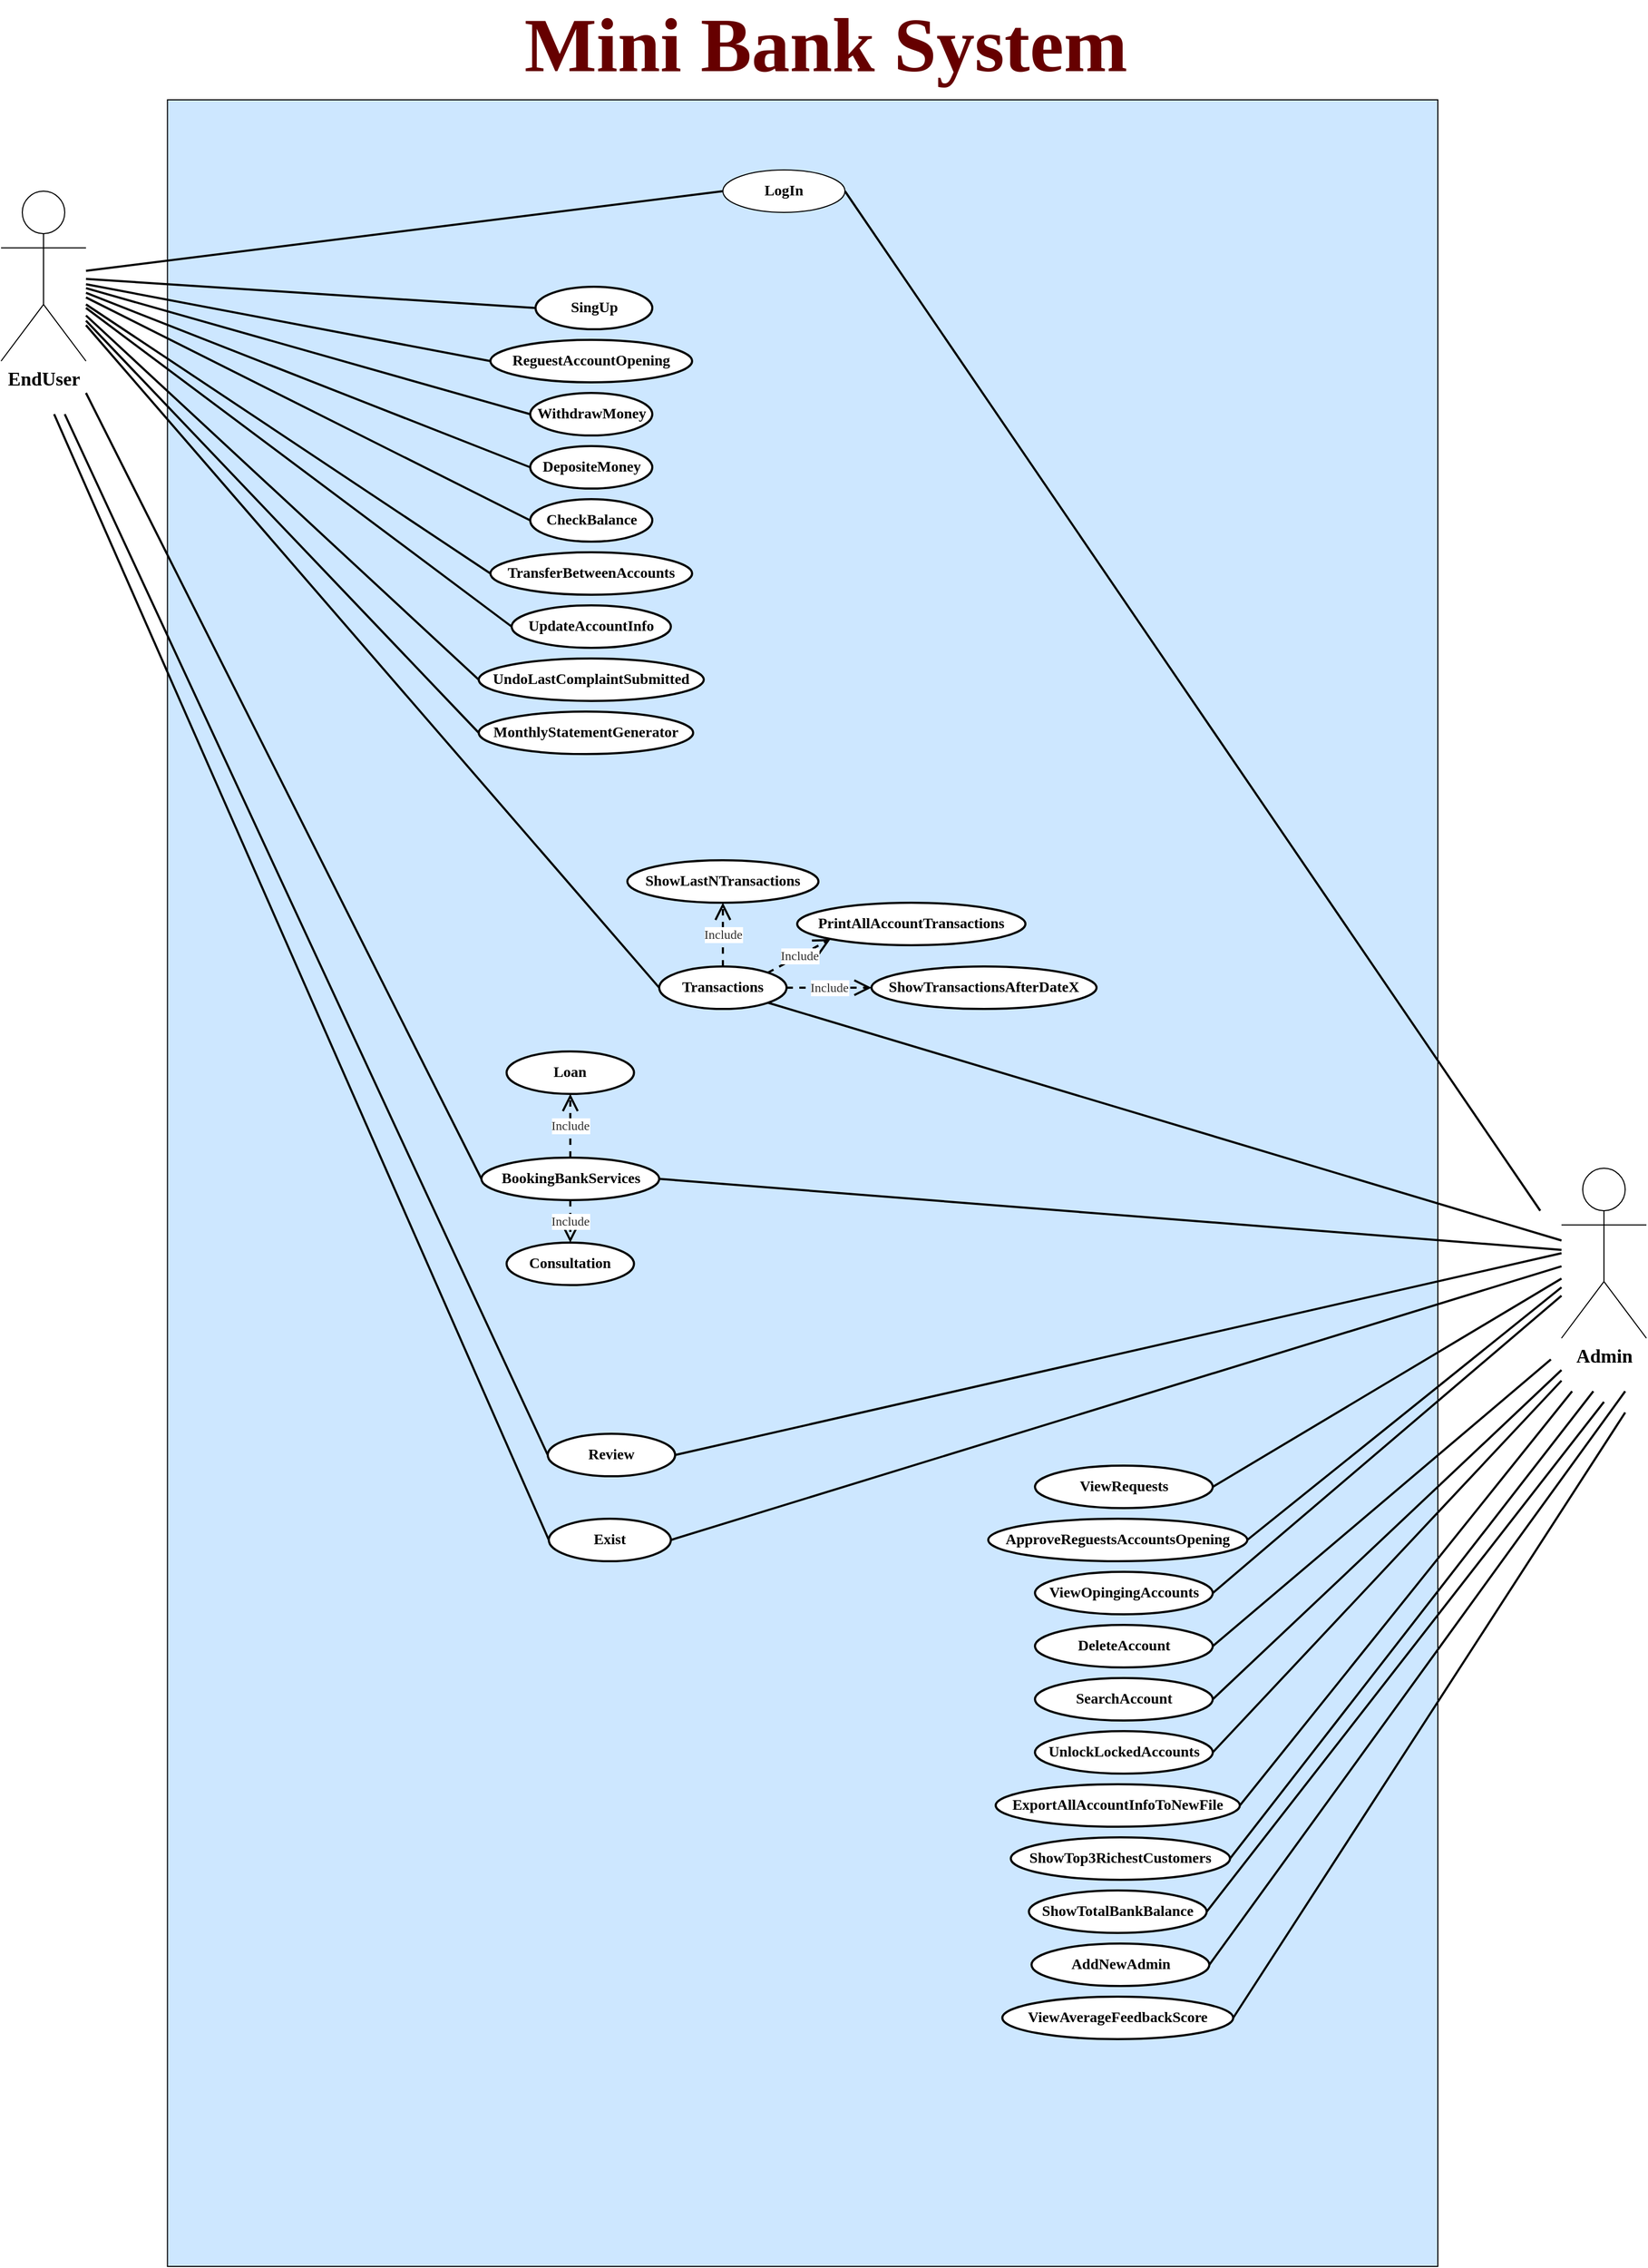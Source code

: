 <mxfile version="27.2.0">
  <diagram name="Page-1" id="dzfVKB1yosHmG_hDHR0C">
    <mxGraphModel dx="4074" dy="2317" grid="0" gridSize="11" guides="1" tooltips="1" connect="1" arrows="1" fold="1" page="1" pageScale="1" pageWidth="850" pageHeight="1100" math="0" shadow="0">
      <root>
        <mxCell id="0" />
        <mxCell id="1" parent="0" />
        <mxCell id="RfrmE-4vsHcAyxVlg1d9-1" value="&lt;font style=&quot;color: rgb(102, 0, 0); font-size: 72px;&quot; face=&quot;Times New Roman&quot;&gt;&lt;b style=&quot;&quot;&gt;Mini Bank System&lt;/b&gt;&lt;/font&gt;" style="text;html=1;align=center;verticalAlign=middle;whiteSpace=wrap;rounded=0;" vertex="1" parent="1">
          <mxGeometry x="510" y="38" width="694" height="50" as="geometry" />
        </mxCell>
        <mxCell id="RfrmE-4vsHcAyxVlg1d9-3" value="" style="rounded=0;whiteSpace=wrap;html=1;movable=1;resizable=1;rotatable=1;deletable=1;editable=1;locked=0;connectable=1;fillColor=#CDE7FF;" vertex="1" parent="1">
          <mxGeometry x="236.75" y="114" width="1196.75" height="2040" as="geometry" />
        </mxCell>
        <mxCell id="RfrmE-4vsHcAyxVlg1d9-4" value="&lt;b&gt;&lt;font style=&quot;font-size: 18px;&quot; face=&quot;Times New Roman&quot;&gt;EndUser&lt;/font&gt;&lt;/b&gt;&lt;div&gt;&lt;br&gt;&lt;/div&gt;" style="shape=umlActor;verticalLabelPosition=bottom;verticalAlign=top;html=1;outlineConnect=0;" vertex="1" parent="1">
          <mxGeometry x="80" y="200" width="80" height="160" as="geometry" />
        </mxCell>
        <mxCell id="RfrmE-4vsHcAyxVlg1d9-11" value="&lt;font style=&quot;font-size: 14px;&quot; face=&quot;Times New Roman&quot;&gt;&lt;b&gt;SingUp&lt;/b&gt;&lt;/font&gt;" style="ellipse;whiteSpace=wrap;html=1;strokeWidth=2;" vertex="1" parent="1">
          <mxGeometry x="583.5" y="290" width="110" height="40" as="geometry" />
        </mxCell>
        <mxCell id="RfrmE-4vsHcAyxVlg1d9-12" value="&lt;font style=&quot;font-size: 14px;&quot; face=&quot;Times New Roman&quot;&gt;&lt;b&gt;LogIn&lt;/b&gt;&lt;/font&gt;" style="ellipse;whiteSpace=wrap;html=1;" vertex="1" parent="1">
          <mxGeometry x="760" y="180" width="115" height="40" as="geometry" />
        </mxCell>
        <mxCell id="RfrmE-4vsHcAyxVlg1d9-13" value="&lt;font style=&quot;font-size: 14px;&quot; face=&quot;Times New Roman&quot;&gt;&lt;b&gt;Exist&lt;/b&gt;&lt;/font&gt;" style="ellipse;whiteSpace=wrap;html=1;strokeWidth=2;" vertex="1" parent="1">
          <mxGeometry x="596" y="1450" width="115" height="40" as="geometry" />
        </mxCell>
        <mxCell id="RfrmE-4vsHcAyxVlg1d9-14" value="&lt;font face=&quot;Times New Roman&quot;&gt;&lt;span style=&quot;font-size: 14px;&quot;&gt;&lt;b&gt;ShowLastNTransactions&lt;/b&gt;&lt;/span&gt;&lt;/font&gt;" style="ellipse;whiteSpace=wrap;html=1;strokeWidth=2;" vertex="1" parent="1">
          <mxGeometry x="670" y="830" width="180" height="40" as="geometry" />
        </mxCell>
        <mxCell id="RfrmE-4vsHcAyxVlg1d9-15" value="&lt;font face=&quot;Times New Roman&quot;&gt;&lt;span style=&quot;font-size: 14px;&quot;&gt;&lt;b&gt;TransferBetweenAccounts&lt;/b&gt;&lt;/span&gt;&lt;/font&gt;" style="ellipse;whiteSpace=wrap;html=1;strokeWidth=2;" vertex="1" parent="1">
          <mxGeometry x="541" y="540" width="190" height="40" as="geometry" />
        </mxCell>
        <mxCell id="RfrmE-4vsHcAyxVlg1d9-16" value="&lt;font face=&quot;Times New Roman&quot;&gt;&lt;span style=&quot;font-size: 14px;&quot;&gt;&lt;b&gt;WithdrawMoney&lt;/b&gt;&lt;/span&gt;&lt;/font&gt;" style="ellipse;whiteSpace=wrap;html=1;strokeWidth=2;" vertex="1" parent="1">
          <mxGeometry x="578.5" y="390" width="115" height="40" as="geometry" />
        </mxCell>
        <mxCell id="RfrmE-4vsHcAyxVlg1d9-17" value="&lt;font face=&quot;Times New Roman&quot;&gt;&lt;span style=&quot;font-size: 14px;&quot;&gt;&lt;b&gt;CheckBalance&lt;/b&gt;&lt;/span&gt;&lt;/font&gt;" style="ellipse;whiteSpace=wrap;html=1;strokeWidth=2;" vertex="1" parent="1">
          <mxGeometry x="578.5" y="490" width="115" height="40" as="geometry" />
        </mxCell>
        <mxCell id="RfrmE-4vsHcAyxVlg1d9-18" value="&lt;font face=&quot;Times New Roman&quot;&gt;&lt;span style=&quot;font-size: 14px;&quot;&gt;&lt;b&gt;ReguestAccountOpening&lt;/b&gt;&lt;/span&gt;&lt;/font&gt;" style="ellipse;whiteSpace=wrap;html=1;strokeWidth=2;" vertex="1" parent="1">
          <mxGeometry x="541" y="340" width="190" height="40" as="geometry" />
        </mxCell>
        <mxCell id="RfrmE-4vsHcAyxVlg1d9-20" value="&lt;font face=&quot;Times New Roman&quot;&gt;&lt;span style=&quot;font-size: 14px;&quot;&gt;&lt;b&gt;UpdateAccountInfo&lt;/b&gt;&lt;/span&gt;&lt;/font&gt;" style="ellipse;whiteSpace=wrap;html=1;strokeWidth=2;" vertex="1" parent="1">
          <mxGeometry x="561" y="590" width="150" height="40" as="geometry" />
        </mxCell>
        <mxCell id="RfrmE-4vsHcAyxVlg1d9-21" value="&lt;font face=&quot;Times New Roman&quot;&gt;&lt;span style=&quot;font-size: 14px;&quot;&gt;&lt;b&gt;BookingBankServices&lt;/b&gt;&lt;/span&gt;&lt;/font&gt;" style="ellipse;whiteSpace=wrap;html=1;strokeWidth=2;" vertex="1" parent="1">
          <mxGeometry x="532.5" y="1110" width="167.5" height="40" as="geometry" />
        </mxCell>
        <mxCell id="RfrmE-4vsHcAyxVlg1d9-22" value="&lt;font face=&quot;Times New Roman&quot;&gt;&lt;span style=&quot;font-size: 14px;&quot;&gt;&lt;b&gt;MonthlyStatementGenerator&lt;/b&gt;&lt;/span&gt;&lt;/font&gt;" style="ellipse;whiteSpace=wrap;html=1;strokeWidth=2;" vertex="1" parent="1">
          <mxGeometry x="530" y="690" width="202" height="40" as="geometry" />
        </mxCell>
        <mxCell id="RfrmE-4vsHcAyxVlg1d9-23" value="&lt;font face=&quot;Times New Roman&quot;&gt;&lt;span style=&quot;font-size: 14px;&quot;&gt;&lt;b&gt;ShowTransactionsAfterDateX&lt;/b&gt;&lt;/span&gt;&lt;/font&gt;" style="ellipse;whiteSpace=wrap;html=1;strokeWidth=2;" vertex="1" parent="1">
          <mxGeometry x="900" y="930" width="212" height="40" as="geometry" />
        </mxCell>
        <mxCell id="RfrmE-4vsHcAyxVlg1d9-24" value="&lt;font face=&quot;Times New Roman&quot;&gt;&lt;span style=&quot;font-size: 14px;&quot;&gt;&lt;b&gt;PrintAllAccountTransactions&lt;/b&gt;&lt;/span&gt;&lt;/font&gt;" style="ellipse;whiteSpace=wrap;html=1;strokeWidth=2;" vertex="1" parent="1">
          <mxGeometry x="830" y="870" width="215" height="40" as="geometry" />
        </mxCell>
        <mxCell id="RfrmE-4vsHcAyxVlg1d9-25" value="&lt;font face=&quot;Times New Roman&quot;&gt;&lt;span style=&quot;font-size: 14px;&quot;&gt;&lt;b&gt;UndoLastComplaintSubmitted&lt;/b&gt;&lt;/span&gt;&lt;/font&gt;" style="ellipse;whiteSpace=wrap;html=1;strokeWidth=2;" vertex="1" parent="1">
          <mxGeometry x="530" y="640" width="212" height="40" as="geometry" />
        </mxCell>
        <mxCell id="RfrmE-4vsHcAyxVlg1d9-26" value="&lt;font face=&quot;Times New Roman&quot;&gt;&lt;span style=&quot;font-size: 14px;&quot;&gt;&lt;b&gt;DepositeMoney&lt;/b&gt;&lt;/span&gt;&lt;/font&gt;" style="ellipse;whiteSpace=wrap;html=1;strokeWidth=2;" vertex="1" parent="1">
          <mxGeometry x="578.5" y="440" width="115" height="40" as="geometry" />
        </mxCell>
        <mxCell id="RfrmE-4vsHcAyxVlg1d9-31" value="&lt;font face=&quot;Times New Roman&quot;&gt;&lt;span style=&quot;font-size: 14px;&quot;&gt;&lt;b&gt;ShowTop3RichestCustomers&lt;/b&gt;&lt;/span&gt;&lt;/font&gt;" style="ellipse;whiteSpace=wrap;html=1;strokeWidth=2;" vertex="1" parent="1">
          <mxGeometry x="1031.25" y="1750" width="206.5" height="40" as="geometry" />
        </mxCell>
        <mxCell id="RfrmE-4vsHcAyxVlg1d9-32" value="&lt;font face=&quot;Times New Roman&quot;&gt;&lt;span style=&quot;font-size: 14px;&quot;&gt;&lt;b&gt;DeleteAccount&lt;/b&gt;&lt;/span&gt;&lt;/font&gt;" style="ellipse;whiteSpace=wrap;html=1;strokeWidth=2;" vertex="1" parent="1">
          <mxGeometry x="1054" y="1550" width="167.5" height="40" as="geometry" />
        </mxCell>
        <mxCell id="RfrmE-4vsHcAyxVlg1d9-33" value="&lt;font face=&quot;Times New Roman&quot;&gt;&lt;span style=&quot;font-size: 14px;&quot;&gt;&lt;b&gt;ViewOpingingAccounts&lt;/b&gt;&lt;/span&gt;&lt;/font&gt;" style="ellipse;whiteSpace=wrap;html=1;strokeWidth=2;" vertex="1" parent="1">
          <mxGeometry x="1054" y="1500" width="167.5" height="40" as="geometry" />
        </mxCell>
        <mxCell id="RfrmE-4vsHcAyxVlg1d9-35" value="&lt;font face=&quot;Times New Roman&quot;&gt;&lt;span style=&quot;font-size: 14px;&quot;&gt;&lt;b&gt;ViewAverageFeedbackScore&lt;/b&gt;&lt;/span&gt;&lt;/font&gt;" style="ellipse;whiteSpace=wrap;html=1;strokeWidth=2;" vertex="1" parent="1">
          <mxGeometry x="1023.25" y="1900" width="217.5" height="40" as="geometry" />
        </mxCell>
        <mxCell id="RfrmE-4vsHcAyxVlg1d9-36" value="&lt;font face=&quot;Times New Roman&quot;&gt;&lt;span style=&quot;font-size: 14px;&quot;&gt;&lt;b&gt;UnlockLockedAccounts&lt;/b&gt;&lt;/span&gt;&lt;/font&gt;" style="ellipse;whiteSpace=wrap;html=1;strokeWidth=2;" vertex="1" parent="1">
          <mxGeometry x="1054" y="1650" width="167.5" height="40" as="geometry" />
        </mxCell>
        <mxCell id="RfrmE-4vsHcAyxVlg1d9-37" value="&lt;font face=&quot;Times New Roman&quot;&gt;&lt;span style=&quot;font-size: 14px;&quot;&gt;&lt;b&gt;ShowTotalBankBalance&lt;/b&gt;&lt;/span&gt;&lt;/font&gt;" style="ellipse;whiteSpace=wrap;html=1;strokeWidth=2;" vertex="1" parent="1">
          <mxGeometry x="1048.25" y="1800" width="167.5" height="40" as="geometry" />
        </mxCell>
        <mxCell id="RfrmE-4vsHcAyxVlg1d9-38" value="&lt;font face=&quot;Times New Roman&quot;&gt;&lt;span style=&quot;font-size: 14px;&quot;&gt;&lt;b&gt;AddNewAdmin&lt;/b&gt;&lt;/span&gt;&lt;/font&gt;" style="ellipse;whiteSpace=wrap;html=1;strokeWidth=2;" vertex="1" parent="1">
          <mxGeometry x="1050.75" y="1850" width="167.5" height="40" as="geometry" />
        </mxCell>
        <mxCell id="RfrmE-4vsHcAyxVlg1d9-39" value="&lt;font face=&quot;Times New Roman&quot;&gt;&lt;span style=&quot;font-size: 14px;&quot;&gt;&lt;b&gt;ApproveReguestsAccountsOpening&lt;/b&gt;&lt;/span&gt;&lt;/font&gt;" style="ellipse;whiteSpace=wrap;html=1;strokeWidth=2;" vertex="1" parent="1">
          <mxGeometry x="1010" y="1450" width="244" height="40" as="geometry" />
        </mxCell>
        <mxCell id="RfrmE-4vsHcAyxVlg1d9-42" value="&lt;font face=&quot;Times New Roman&quot;&gt;&lt;span style=&quot;font-size: 14px;&quot;&gt;&lt;b&gt;ExportAllAccountInfoToNewFile&lt;/b&gt;&lt;/span&gt;&lt;/font&gt;" style="ellipse;whiteSpace=wrap;html=1;strokeWidth=2;" vertex="1" parent="1">
          <mxGeometry x="1017" y="1700" width="230" height="40" as="geometry" />
        </mxCell>
        <mxCell id="RfrmE-4vsHcAyxVlg1d9-43" value="&lt;font face=&quot;Times New Roman&quot;&gt;&lt;span style=&quot;font-size: 14px;&quot;&gt;&lt;b&gt;SearchAccount&lt;/b&gt;&lt;/span&gt;&lt;/font&gt;" style="ellipse;whiteSpace=wrap;html=1;strokeWidth=2;" vertex="1" parent="1">
          <mxGeometry x="1054" y="1600" width="167.5" height="40" as="geometry" />
        </mxCell>
        <mxCell id="RfrmE-4vsHcAyxVlg1d9-45" value="&lt;font face=&quot;Times New Roman&quot;&gt;&lt;span style=&quot;font-size: 14px;&quot;&gt;&lt;b&gt;ViewRequests&lt;/b&gt;&lt;/span&gt;&lt;/font&gt;" style="ellipse;whiteSpace=wrap;html=1;strokeWidth=2;" vertex="1" parent="1">
          <mxGeometry x="1054" y="1400" width="167.5" height="40" as="geometry" />
        </mxCell>
        <mxCell id="RfrmE-4vsHcAyxVlg1d9-46" value="&lt;b style=&quot;font-family: &amp;quot;Times New Roman&amp;quot;; font-size: 14px;&quot;&gt;Transactions&lt;/b&gt;" style="ellipse;whiteSpace=wrap;html=1;strokeWidth=2;" vertex="1" parent="1">
          <mxGeometry x="700" y="930" width="120" height="40" as="geometry" />
        </mxCell>
        <mxCell id="RfrmE-4vsHcAyxVlg1d9-51" value="&lt;b style=&quot;font-family: &amp;quot;Times New Roman&amp;quot;; font-size: 14px;&quot;&gt;Review&lt;/b&gt;" style="ellipse;whiteSpace=wrap;html=1;strokeWidth=2;" vertex="1" parent="1">
          <mxGeometry x="595" y="1370" width="120" height="40" as="geometry" />
        </mxCell>
        <mxCell id="RfrmE-4vsHcAyxVlg1d9-54" value="&lt;font style=&quot;font-size: 14px;&quot; face=&quot;Times New Roman&quot;&gt;&lt;b&gt;Loan&lt;/b&gt;&lt;/font&gt;" style="ellipse;whiteSpace=wrap;html=1;strokeWidth=2;" vertex="1" parent="1">
          <mxGeometry x="556.25" y="1010" width="120" height="40" as="geometry" />
        </mxCell>
        <mxCell id="RfrmE-4vsHcAyxVlg1d9-55" value="&lt;font face=&quot;Times New Roman&quot;&gt;&lt;span style=&quot;font-size: 14px;&quot;&gt;&lt;b&gt;Consultation&lt;/b&gt;&lt;/span&gt;&lt;/font&gt;" style="ellipse;whiteSpace=wrap;html=1;strokeWidth=2;" vertex="1" parent="1">
          <mxGeometry x="556.25" y="1190" width="120" height="40" as="geometry" />
        </mxCell>
        <mxCell id="RfrmE-4vsHcAyxVlg1d9-58" value="&lt;div&gt;&lt;font face=&quot;Times New Roman&quot;&gt;&lt;span style=&quot;font-size: 18px;&quot;&gt;&lt;b&gt;Admin&lt;/b&gt;&lt;/span&gt;&lt;/font&gt;&lt;/div&gt;" style="shape=umlActor;verticalLabelPosition=bottom;verticalAlign=top;html=1;outlineConnect=0;" vertex="1" parent="1">
          <mxGeometry x="1550" y="1120" width="80" height="160" as="geometry" />
        </mxCell>
        <mxCell id="RfrmE-4vsHcAyxVlg1d9-60" value="&lt;span style=&quot;color: rgb(48, 48, 48); text-align: start; text-wrap-mode: wrap;&quot;&gt;&lt;font face=&quot;Times New Roman&quot; style=&quot;font-size: 12px;&quot;&gt;Include&lt;/font&gt;&lt;/span&gt;" style="endArrow=open;endSize=12;dashed=1;html=1;rounded=0;entryX=0.5;entryY=1;entryDx=0;entryDy=0;exitX=0.5;exitY=0;exitDx=0;exitDy=0;strokeWidth=2;" edge="1" parent="1" source="RfrmE-4vsHcAyxVlg1d9-21" target="RfrmE-4vsHcAyxVlg1d9-54">
          <mxGeometry width="160" relative="1" as="geometry">
            <mxPoint x="499" y="940" as="sourcePoint" />
            <mxPoint x="659" y="940" as="targetPoint" />
          </mxGeometry>
        </mxCell>
        <mxCell id="RfrmE-4vsHcAyxVlg1d9-61" value="&lt;span style=&quot;color: rgb(48, 48, 48); text-align: start; text-wrap-mode: wrap;&quot;&gt;&lt;font face=&quot;Times New Roman&quot; style=&quot;font-size: 12px;&quot;&gt;Include&lt;/font&gt;&lt;/span&gt;" style="endArrow=open;endSize=12;dashed=1;html=1;rounded=0;entryX=0.5;entryY=0;entryDx=0;entryDy=0;exitX=0.5;exitY=1;exitDx=0;exitDy=0;strokeWidth=2;" edge="1" parent="1" source="RfrmE-4vsHcAyxVlg1d9-21" target="RfrmE-4vsHcAyxVlg1d9-55">
          <mxGeometry width="160" relative="1" as="geometry">
            <mxPoint x="629" y="1130" as="sourcePoint" />
            <mxPoint x="629" y="1070" as="targetPoint" />
          </mxGeometry>
        </mxCell>
        <mxCell id="RfrmE-4vsHcAyxVlg1d9-62" value="&lt;span style=&quot;color: rgb(48, 48, 48); text-align: start; text-wrap-mode: wrap;&quot;&gt;&lt;font face=&quot;Times New Roman&quot; style=&quot;font-size: 12px;&quot;&gt;Include&lt;/font&gt;&lt;/span&gt;" style="endArrow=open;endSize=12;dashed=1;html=1;rounded=0;entryX=0.5;entryY=1;entryDx=0;entryDy=0;exitX=0.5;exitY=0;exitDx=0;exitDy=0;strokeWidth=2;" edge="1" parent="1" source="RfrmE-4vsHcAyxVlg1d9-46" target="RfrmE-4vsHcAyxVlg1d9-14">
          <mxGeometry width="160" relative="1" as="geometry">
            <mxPoint x="700" y="1160" as="sourcePoint" />
            <mxPoint x="700" y="1100" as="targetPoint" />
          </mxGeometry>
        </mxCell>
        <mxCell id="RfrmE-4vsHcAyxVlg1d9-63" value="&lt;span style=&quot;color: rgb(48, 48, 48); text-align: start; text-wrap-mode: wrap;&quot;&gt;&lt;font face=&quot;Times New Roman&quot; style=&quot;font-size: 12px;&quot;&gt;Include&lt;/font&gt;&lt;/span&gt;" style="endArrow=open;endSize=12;dashed=1;html=1;rounded=0;entryX=0;entryY=1;entryDx=0;entryDy=0;exitX=1;exitY=0;exitDx=0;exitDy=0;strokeWidth=2;" edge="1" parent="1" source="RfrmE-4vsHcAyxVlg1d9-46" target="RfrmE-4vsHcAyxVlg1d9-24">
          <mxGeometry width="160" relative="1" as="geometry">
            <mxPoint x="780" y="1170" as="sourcePoint" />
            <mxPoint x="780" y="1110" as="targetPoint" />
          </mxGeometry>
        </mxCell>
        <mxCell id="RfrmE-4vsHcAyxVlg1d9-64" value="&lt;span style=&quot;color: rgb(48, 48, 48); text-align: start; text-wrap-mode: wrap;&quot;&gt;&lt;font face=&quot;Times New Roman&quot; style=&quot;font-size: 12px;&quot;&gt;Include&lt;/font&gt;&lt;/span&gt;" style="endArrow=open;endSize=12;dashed=1;html=1;rounded=0;entryX=0;entryY=0.5;entryDx=0;entryDy=0;exitX=1;exitY=0.5;exitDx=0;exitDy=0;strokeWidth=2;" edge="1" parent="1" source="RfrmE-4vsHcAyxVlg1d9-46" target="RfrmE-4vsHcAyxVlg1d9-23">
          <mxGeometry width="160" relative="1" as="geometry">
            <mxPoint x="820" y="1100" as="sourcePoint" />
            <mxPoint x="820" y="1040" as="targetPoint" />
          </mxGeometry>
        </mxCell>
        <mxCell id="RfrmE-4vsHcAyxVlg1d9-65" value="" style="endArrow=none;html=1;rounded=0;entryX=0;entryY=0.5;entryDx=0;entryDy=0;strokeWidth=2;" edge="1" parent="1" source="RfrmE-4vsHcAyxVlg1d9-4" target="RfrmE-4vsHcAyxVlg1d9-12">
          <mxGeometry width="50" height="50" relative="1" as="geometry">
            <mxPoint x="620" y="610" as="sourcePoint" />
            <mxPoint x="670" y="560" as="targetPoint" />
          </mxGeometry>
        </mxCell>
        <mxCell id="RfrmE-4vsHcAyxVlg1d9-66" value="" style="endArrow=none;html=1;rounded=0;entryX=0;entryY=0.5;entryDx=0;entryDy=0;strokeWidth=2;" edge="1" parent="1" source="RfrmE-4vsHcAyxVlg1d9-4" target="RfrmE-4vsHcAyxVlg1d9-11">
          <mxGeometry width="50" height="50" relative="1" as="geometry">
            <mxPoint x="620" y="610" as="sourcePoint" />
            <mxPoint x="670" y="560" as="targetPoint" />
          </mxGeometry>
        </mxCell>
        <mxCell id="RfrmE-4vsHcAyxVlg1d9-67" value="" style="endArrow=none;html=1;rounded=0;entryX=0;entryY=0.5;entryDx=0;entryDy=0;strokeWidth=2;" edge="1" parent="1" source="RfrmE-4vsHcAyxVlg1d9-4" target="RfrmE-4vsHcAyxVlg1d9-18">
          <mxGeometry width="50" height="50" relative="1" as="geometry">
            <mxPoint x="620" y="610" as="sourcePoint" />
            <mxPoint x="670" y="560" as="targetPoint" />
          </mxGeometry>
        </mxCell>
        <mxCell id="RfrmE-4vsHcAyxVlg1d9-68" value="" style="endArrow=none;html=1;rounded=0;entryX=0;entryY=0.5;entryDx=0;entryDy=0;strokeWidth=2;" edge="1" parent="1" source="RfrmE-4vsHcAyxVlg1d9-4" target="RfrmE-4vsHcAyxVlg1d9-16">
          <mxGeometry width="50" height="50" relative="1" as="geometry">
            <mxPoint x="620" y="610" as="sourcePoint" />
            <mxPoint x="670" y="560" as="targetPoint" />
          </mxGeometry>
        </mxCell>
        <mxCell id="RfrmE-4vsHcAyxVlg1d9-69" value="" style="endArrow=none;html=1;rounded=0;entryX=0;entryY=0.5;entryDx=0;entryDy=0;strokeWidth=2;" edge="1" parent="1" source="RfrmE-4vsHcAyxVlg1d9-4" target="RfrmE-4vsHcAyxVlg1d9-26">
          <mxGeometry width="50" height="50" relative="1" as="geometry">
            <mxPoint x="620" y="610" as="sourcePoint" />
            <mxPoint x="670" y="560" as="targetPoint" />
          </mxGeometry>
        </mxCell>
        <mxCell id="RfrmE-4vsHcAyxVlg1d9-70" value="" style="endArrow=none;html=1;rounded=0;entryX=0;entryY=0.5;entryDx=0;entryDy=0;strokeWidth=2;" edge="1" parent="1" source="RfrmE-4vsHcAyxVlg1d9-4" target="RfrmE-4vsHcAyxVlg1d9-17">
          <mxGeometry width="50" height="50" relative="1" as="geometry">
            <mxPoint x="620" y="610" as="sourcePoint" />
            <mxPoint x="670" y="560" as="targetPoint" />
          </mxGeometry>
        </mxCell>
        <mxCell id="RfrmE-4vsHcAyxVlg1d9-71" value="" style="endArrow=none;html=1;rounded=0;entryX=0;entryY=0.5;entryDx=0;entryDy=0;strokeWidth=2;" edge="1" parent="1" source="RfrmE-4vsHcAyxVlg1d9-4" target="RfrmE-4vsHcAyxVlg1d9-15">
          <mxGeometry width="50" height="50" relative="1" as="geometry">
            <mxPoint x="620" y="610" as="sourcePoint" />
            <mxPoint x="670" y="560" as="targetPoint" />
          </mxGeometry>
        </mxCell>
        <mxCell id="RfrmE-4vsHcAyxVlg1d9-72" value="" style="endArrow=none;html=1;rounded=0;entryX=0;entryY=0.5;entryDx=0;entryDy=0;strokeWidth=2;" edge="1" parent="1" source="RfrmE-4vsHcAyxVlg1d9-4" target="RfrmE-4vsHcAyxVlg1d9-20">
          <mxGeometry width="50" height="50" relative="1" as="geometry">
            <mxPoint x="620" y="610" as="sourcePoint" />
            <mxPoint x="670" y="560" as="targetPoint" />
          </mxGeometry>
        </mxCell>
        <mxCell id="RfrmE-4vsHcAyxVlg1d9-73" value="" style="endArrow=none;html=1;rounded=0;entryX=0;entryY=0.5;entryDx=0;entryDy=0;strokeWidth=2;" edge="1" parent="1" source="RfrmE-4vsHcAyxVlg1d9-4" target="RfrmE-4vsHcAyxVlg1d9-25">
          <mxGeometry width="50" height="50" relative="1" as="geometry">
            <mxPoint x="620" y="610" as="sourcePoint" />
            <mxPoint x="670" y="560" as="targetPoint" />
          </mxGeometry>
        </mxCell>
        <mxCell id="RfrmE-4vsHcAyxVlg1d9-74" value="" style="endArrow=none;html=1;rounded=0;entryX=0;entryY=0.5;entryDx=0;entryDy=0;strokeWidth=2;" edge="1" parent="1" source="RfrmE-4vsHcAyxVlg1d9-4" target="RfrmE-4vsHcAyxVlg1d9-22">
          <mxGeometry width="50" height="50" relative="1" as="geometry">
            <mxPoint x="620" y="610" as="sourcePoint" />
            <mxPoint x="670" y="560" as="targetPoint" />
          </mxGeometry>
        </mxCell>
        <mxCell id="RfrmE-4vsHcAyxVlg1d9-75" value="" style="endArrow=none;html=1;rounded=0;entryX=0;entryY=0.5;entryDx=0;entryDy=0;strokeWidth=2;" edge="1" parent="1" source="RfrmE-4vsHcAyxVlg1d9-4" target="RfrmE-4vsHcAyxVlg1d9-46">
          <mxGeometry width="50" height="50" relative="1" as="geometry">
            <mxPoint x="620" y="940" as="sourcePoint" />
            <mxPoint x="670" y="890" as="targetPoint" />
          </mxGeometry>
        </mxCell>
        <mxCell id="RfrmE-4vsHcAyxVlg1d9-76" value="" style="endArrow=none;html=1;rounded=0;exitX=0;exitY=0.5;exitDx=0;exitDy=0;strokeWidth=2;" edge="1" parent="1" source="RfrmE-4vsHcAyxVlg1d9-21">
          <mxGeometry width="50" height="50" relative="1" as="geometry">
            <mxPoint x="620" y="940" as="sourcePoint" />
            <mxPoint x="160" y="390" as="targetPoint" />
          </mxGeometry>
        </mxCell>
        <mxCell id="RfrmE-4vsHcAyxVlg1d9-78" value="" style="endArrow=none;html=1;rounded=0;exitX=0;exitY=0.5;exitDx=0;exitDy=0;strokeWidth=2;" edge="1" parent="1" source="RfrmE-4vsHcAyxVlg1d9-51">
          <mxGeometry width="50" height="50" relative="1" as="geometry">
            <mxPoint x="620" y="1110" as="sourcePoint" />
            <mxPoint x="140" y="410" as="targetPoint" />
          </mxGeometry>
        </mxCell>
        <mxCell id="RfrmE-4vsHcAyxVlg1d9-79" value="" style="endArrow=none;html=1;rounded=0;exitX=0;exitY=0.5;exitDx=0;exitDy=0;strokeWidth=2;" edge="1" parent="1" source="RfrmE-4vsHcAyxVlg1d9-13">
          <mxGeometry width="50" height="50" relative="1" as="geometry">
            <mxPoint x="620" y="1270" as="sourcePoint" />
            <mxPoint x="130" y="410" as="targetPoint" />
          </mxGeometry>
        </mxCell>
        <mxCell id="RfrmE-4vsHcAyxVlg1d9-80" value="" style="endArrow=none;html=1;rounded=0;entryX=1;entryY=1;entryDx=0;entryDy=0;strokeWidth=2;" edge="1" parent="1" source="RfrmE-4vsHcAyxVlg1d9-58" target="RfrmE-4vsHcAyxVlg1d9-46">
          <mxGeometry width="50" height="50" relative="1" as="geometry">
            <mxPoint x="620" y="1270" as="sourcePoint" />
            <mxPoint x="670" y="1220" as="targetPoint" />
          </mxGeometry>
        </mxCell>
        <mxCell id="RfrmE-4vsHcAyxVlg1d9-81" value="" style="endArrow=none;html=1;rounded=0;exitX=1;exitY=0.5;exitDx=0;exitDy=0;strokeWidth=2;" edge="1" parent="1" source="RfrmE-4vsHcAyxVlg1d9-21" target="RfrmE-4vsHcAyxVlg1d9-58">
          <mxGeometry width="50" height="50" relative="1" as="geometry">
            <mxPoint x="620" y="1270" as="sourcePoint" />
            <mxPoint x="670" y="1220" as="targetPoint" />
          </mxGeometry>
        </mxCell>
        <mxCell id="RfrmE-4vsHcAyxVlg1d9-82" value="" style="endArrow=none;html=1;rounded=0;exitX=1;exitY=0.5;exitDx=0;exitDy=0;strokeWidth=2;" edge="1" parent="1" source="RfrmE-4vsHcAyxVlg1d9-51">
          <mxGeometry width="50" height="50" relative="1" as="geometry">
            <mxPoint x="620" y="1270" as="sourcePoint" />
            <mxPoint x="1550" y="1200" as="targetPoint" />
          </mxGeometry>
        </mxCell>
        <mxCell id="RfrmE-4vsHcAyxVlg1d9-83" value="" style="endArrow=none;html=1;rounded=0;exitX=1;exitY=0.5;exitDx=0;exitDy=0;strokeColor=default;strokeWidth=2;" edge="1" parent="1" source="RfrmE-4vsHcAyxVlg1d9-13" target="RfrmE-4vsHcAyxVlg1d9-58">
          <mxGeometry width="50" height="50" relative="1" as="geometry">
            <mxPoint x="620" y="1270" as="sourcePoint" />
            <mxPoint x="670" y="1220" as="targetPoint" />
          </mxGeometry>
        </mxCell>
        <mxCell id="RfrmE-4vsHcAyxVlg1d9-84" value="" style="endArrow=none;html=1;rounded=0;exitX=1;exitY=0.5;exitDx=0;exitDy=0;strokeWidth=2;" edge="1" parent="1" source="RfrmE-4vsHcAyxVlg1d9-45" target="RfrmE-4vsHcAyxVlg1d9-58">
          <mxGeometry width="50" height="50" relative="1" as="geometry">
            <mxPoint x="610" y="1660" as="sourcePoint" />
            <mxPoint x="660" y="1610" as="targetPoint" />
          </mxGeometry>
        </mxCell>
        <mxCell id="RfrmE-4vsHcAyxVlg1d9-85" value="" style="endArrow=none;html=1;rounded=0;exitX=1;exitY=0.5;exitDx=0;exitDy=0;strokeWidth=2;" edge="1" parent="1" source="RfrmE-4vsHcAyxVlg1d9-39" target="RfrmE-4vsHcAyxVlg1d9-58">
          <mxGeometry width="50" height="50" relative="1" as="geometry">
            <mxPoint x="610" y="1660" as="sourcePoint" />
            <mxPoint x="660" y="1610" as="targetPoint" />
          </mxGeometry>
        </mxCell>
        <mxCell id="RfrmE-4vsHcAyxVlg1d9-86" value="" style="endArrow=none;html=1;rounded=0;entryX=1;entryY=0.5;entryDx=0;entryDy=0;strokeWidth=2;" edge="1" parent="1" target="RfrmE-4vsHcAyxVlg1d9-33">
          <mxGeometry width="50" height="50" relative="1" as="geometry">
            <mxPoint x="1550" y="1240" as="sourcePoint" />
            <mxPoint x="660" y="1610" as="targetPoint" />
          </mxGeometry>
        </mxCell>
        <mxCell id="RfrmE-4vsHcAyxVlg1d9-87" value="" style="endArrow=none;html=1;rounded=0;entryX=1;entryY=0.5;entryDx=0;entryDy=0;strokeWidth=2;" edge="1" parent="1" target="RfrmE-4vsHcAyxVlg1d9-32">
          <mxGeometry width="50" height="50" relative="1" as="geometry">
            <mxPoint x="1540" y="1300" as="sourcePoint" />
            <mxPoint x="660" y="1610" as="targetPoint" />
          </mxGeometry>
        </mxCell>
        <mxCell id="RfrmE-4vsHcAyxVlg1d9-88" value="" style="endArrow=none;html=1;rounded=0;entryX=1;entryY=0.5;entryDx=0;entryDy=0;strokeWidth=2;" edge="1" parent="1" target="RfrmE-4vsHcAyxVlg1d9-43">
          <mxGeometry width="50" height="50" relative="1" as="geometry">
            <mxPoint x="1550" y="1310" as="sourcePoint" />
            <mxPoint x="660" y="1610" as="targetPoint" />
          </mxGeometry>
        </mxCell>
        <mxCell id="RfrmE-4vsHcAyxVlg1d9-89" value="" style="endArrow=none;html=1;rounded=0;entryX=1;entryY=0.5;entryDx=0;entryDy=0;strokeWidth=2;" edge="1" parent="1" target="RfrmE-4vsHcAyxVlg1d9-36">
          <mxGeometry width="50" height="50" relative="1" as="geometry">
            <mxPoint x="1550" y="1320" as="sourcePoint" />
            <mxPoint x="660" y="1610" as="targetPoint" />
          </mxGeometry>
        </mxCell>
        <mxCell id="RfrmE-4vsHcAyxVlg1d9-90" value="" style="endArrow=none;html=1;rounded=0;entryX=1;entryY=0.5;entryDx=0;entryDy=0;strokeWidth=2;" edge="1" parent="1" target="RfrmE-4vsHcAyxVlg1d9-42">
          <mxGeometry width="50" height="50" relative="1" as="geometry">
            <mxPoint x="1560" y="1330" as="sourcePoint" />
            <mxPoint x="660" y="1610" as="targetPoint" />
          </mxGeometry>
        </mxCell>
        <mxCell id="RfrmE-4vsHcAyxVlg1d9-91" value="" style="endArrow=none;html=1;rounded=0;entryX=1;entryY=0.5;entryDx=0;entryDy=0;strokeWidth=2;" edge="1" parent="1" target="RfrmE-4vsHcAyxVlg1d9-31">
          <mxGeometry width="50" height="50" relative="1" as="geometry">
            <mxPoint x="1580" y="1330" as="sourcePoint" />
            <mxPoint x="660" y="1610" as="targetPoint" />
          </mxGeometry>
        </mxCell>
        <mxCell id="RfrmE-4vsHcAyxVlg1d9-92" value="" style="endArrow=none;html=1;rounded=0;entryX=1;entryY=0.5;entryDx=0;entryDy=0;strokeWidth=2;" edge="1" parent="1" target="RfrmE-4vsHcAyxVlg1d9-37">
          <mxGeometry width="50" height="50" relative="1" as="geometry">
            <mxPoint x="1590" y="1340" as="sourcePoint" />
            <mxPoint x="660" y="1610" as="targetPoint" />
          </mxGeometry>
        </mxCell>
        <mxCell id="RfrmE-4vsHcAyxVlg1d9-93" value="" style="endArrow=none;html=1;rounded=0;entryX=1;entryY=0.5;entryDx=0;entryDy=0;strokeWidth=2;" edge="1" parent="1" target="RfrmE-4vsHcAyxVlg1d9-38">
          <mxGeometry width="50" height="50" relative="1" as="geometry">
            <mxPoint x="1610" y="1330" as="sourcePoint" />
            <mxPoint x="660" y="1810" as="targetPoint" />
          </mxGeometry>
        </mxCell>
        <mxCell id="RfrmE-4vsHcAyxVlg1d9-94" value="" style="endArrow=none;html=1;rounded=0;entryX=1;entryY=0.5;entryDx=0;entryDy=0;strokeWidth=2;" edge="1" parent="1" target="RfrmE-4vsHcAyxVlg1d9-35">
          <mxGeometry width="50" height="50" relative="1" as="geometry">
            <mxPoint x="1610" y="1350" as="sourcePoint" />
            <mxPoint x="660" y="1810" as="targetPoint" />
          </mxGeometry>
        </mxCell>
        <mxCell id="RfrmE-4vsHcAyxVlg1d9-95" value="" style="endArrow=none;html=1;rounded=0;entryX=1;entryY=0.5;entryDx=0;entryDy=0;strokeWidth=2;" edge="1" parent="1" target="RfrmE-4vsHcAyxVlg1d9-12">
          <mxGeometry width="50" height="50" relative="1" as="geometry">
            <mxPoint x="1530" y="1160" as="sourcePoint" />
            <mxPoint x="550" y="750" as="targetPoint" />
          </mxGeometry>
        </mxCell>
      </root>
    </mxGraphModel>
  </diagram>
</mxfile>
